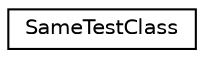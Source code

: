 digraph "Graphical Class Hierarchy"
{
  edge [fontname="Helvetica",fontsize="10",labelfontname="Helvetica",labelfontsize="10"];
  node [fontname="Helvetica",fontsize="10",shape=record];
  rankdir="LR";
  Node1 [label="SameTestClass",height=0.2,width=0.4,color="black", fillcolor="white", style="filled",URL="$class_same_test_class.html"];
}
